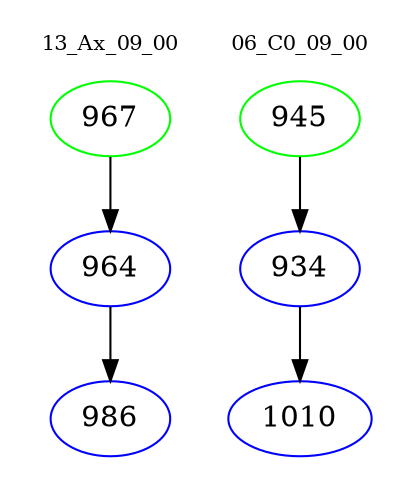 digraph{
subgraph cluster_0 {
color = white
label = "13_Ax_09_00";
fontsize=10;
T0_967 [label="967", color="green"]
T0_967 -> T0_964 [color="black"]
T0_964 [label="964", color="blue"]
T0_964 -> T0_986 [color="black"]
T0_986 [label="986", color="blue"]
}
subgraph cluster_1 {
color = white
label = "06_C0_09_00";
fontsize=10;
T1_945 [label="945", color="green"]
T1_945 -> T1_934 [color="black"]
T1_934 [label="934", color="blue"]
T1_934 -> T1_1010 [color="black"]
T1_1010 [label="1010", color="blue"]
}
}
